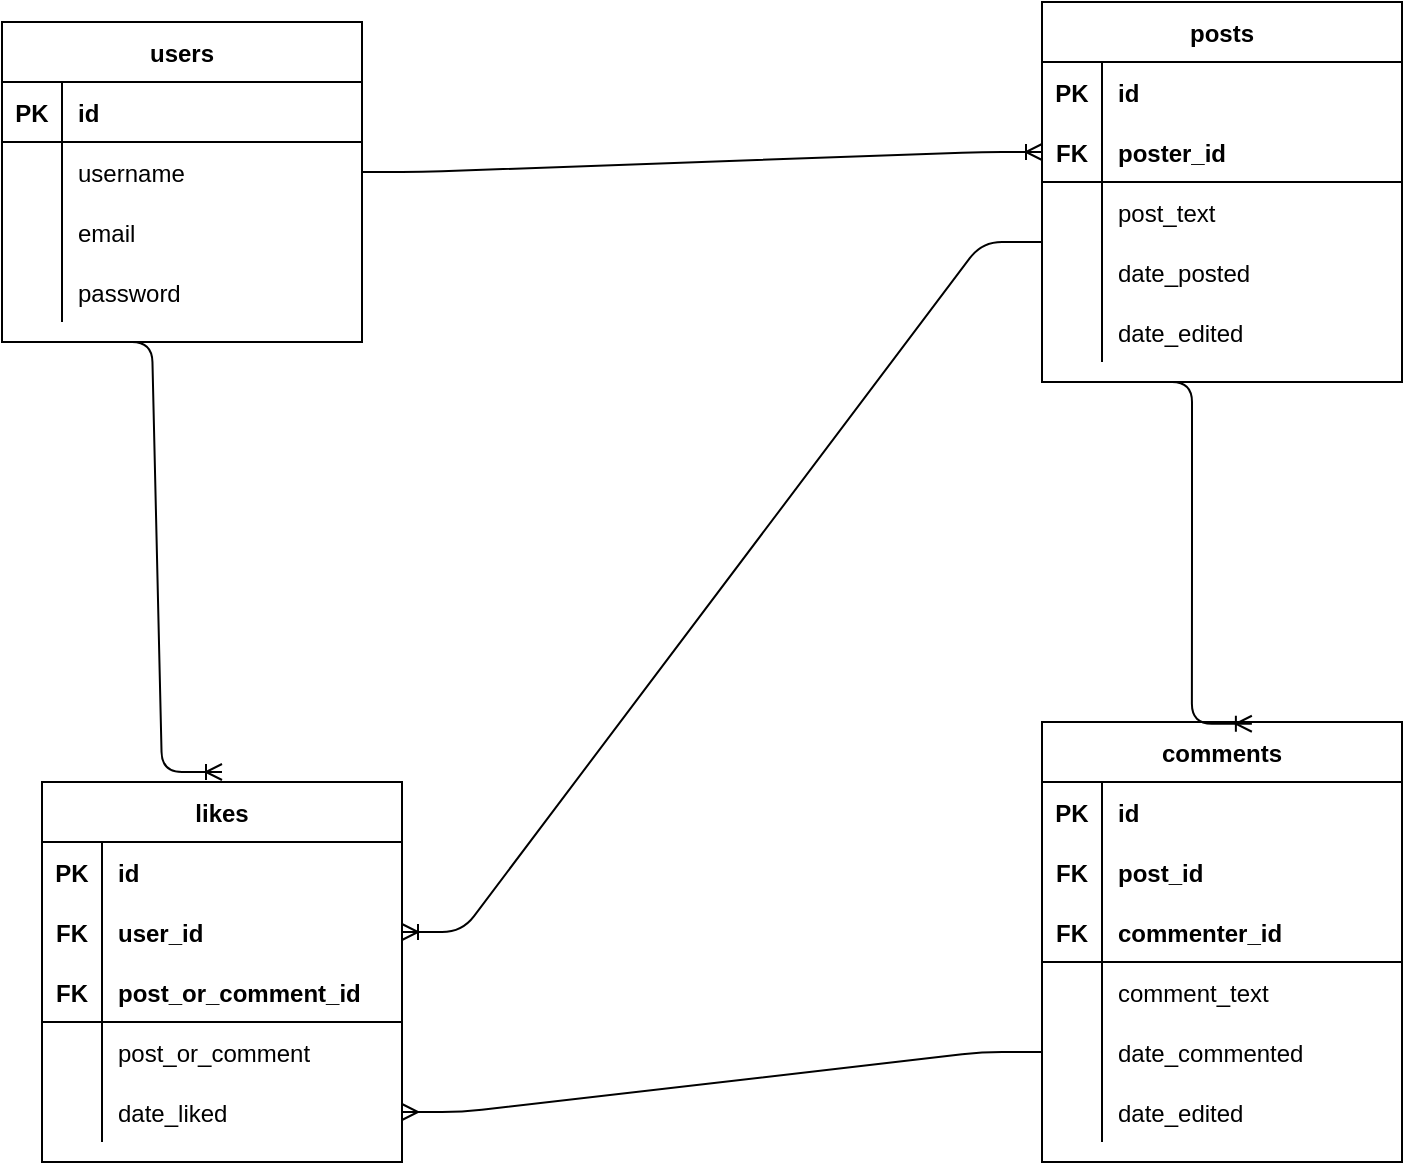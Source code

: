 <mxfile version="14.4.3" type="device"><diagram id="G26E-ykYxwDGsYZYh6n_" name="Page-1"><mxGraphModel dx="1086" dy="813" grid="1" gridSize="10" guides="1" tooltips="1" connect="1" arrows="1" fold="1" page="1" pageScale="1" pageWidth="850" pageHeight="1100" math="0" shadow="0"><root><mxCell id="0"/><mxCell id="1" parent="0"/><mxCell id="mY64443xv1ZQ0x1gWAAR-15" value="users" style="shape=table;startSize=30;container=1;collapsible=1;childLayout=tableLayout;fixedRows=1;rowLines=0;fontStyle=1;align=center;resizeLast=1;" parent="1" vertex="1"><mxGeometry x="70" y="80" width="180" height="160" as="geometry"/></mxCell><mxCell id="mY64443xv1ZQ0x1gWAAR-16" value="" style="shape=partialRectangle;collapsible=0;dropTarget=0;pointerEvents=0;fillColor=none;top=0;left=0;bottom=1;right=0;points=[[0,0.5],[1,0.5]];portConstraint=eastwest;" parent="mY64443xv1ZQ0x1gWAAR-15" vertex="1"><mxGeometry y="30" width="180" height="30" as="geometry"/></mxCell><mxCell id="mY64443xv1ZQ0x1gWAAR-17" value="PK" style="shape=partialRectangle;connectable=0;fillColor=none;top=0;left=0;bottom=0;right=0;fontStyle=1;overflow=hidden;" parent="mY64443xv1ZQ0x1gWAAR-16" vertex="1"><mxGeometry width="30" height="30" as="geometry"/></mxCell><mxCell id="mY64443xv1ZQ0x1gWAAR-18" value="id" style="shape=partialRectangle;connectable=0;fillColor=none;top=0;left=0;bottom=0;right=0;align=left;spacingLeft=6;fontStyle=1;overflow=hidden;" parent="mY64443xv1ZQ0x1gWAAR-16" vertex="1"><mxGeometry x="30" width="150" height="30" as="geometry"/></mxCell><mxCell id="mY64443xv1ZQ0x1gWAAR-19" value="" style="shape=partialRectangle;collapsible=0;dropTarget=0;pointerEvents=0;fillColor=none;top=0;left=0;bottom=0;right=0;points=[[0,0.5],[1,0.5]];portConstraint=eastwest;" parent="mY64443xv1ZQ0x1gWAAR-15" vertex="1"><mxGeometry y="60" width="180" height="30" as="geometry"/></mxCell><mxCell id="mY64443xv1ZQ0x1gWAAR-20" value="" style="shape=partialRectangle;connectable=0;fillColor=none;top=0;left=0;bottom=0;right=0;editable=1;overflow=hidden;" parent="mY64443xv1ZQ0x1gWAAR-19" vertex="1"><mxGeometry width="30" height="30" as="geometry"/></mxCell><mxCell id="mY64443xv1ZQ0x1gWAAR-21" value="username" style="shape=partialRectangle;connectable=0;fillColor=none;top=0;left=0;bottom=0;right=0;align=left;spacingLeft=6;overflow=hidden;" parent="mY64443xv1ZQ0x1gWAAR-19" vertex="1"><mxGeometry x="30" width="150" height="30" as="geometry"/></mxCell><mxCell id="mY64443xv1ZQ0x1gWAAR-22" value="" style="shape=partialRectangle;collapsible=0;dropTarget=0;pointerEvents=0;fillColor=none;top=0;left=0;bottom=0;right=0;points=[[0,0.5],[1,0.5]];portConstraint=eastwest;" parent="mY64443xv1ZQ0x1gWAAR-15" vertex="1"><mxGeometry y="90" width="180" height="30" as="geometry"/></mxCell><mxCell id="mY64443xv1ZQ0x1gWAAR-23" value="" style="shape=partialRectangle;connectable=0;fillColor=none;top=0;left=0;bottom=0;right=0;editable=1;overflow=hidden;" parent="mY64443xv1ZQ0x1gWAAR-22" vertex="1"><mxGeometry width="30" height="30" as="geometry"/></mxCell><mxCell id="mY64443xv1ZQ0x1gWAAR-24" value="email" style="shape=partialRectangle;connectable=0;fillColor=none;top=0;left=0;bottom=0;right=0;align=left;spacingLeft=6;overflow=hidden;" parent="mY64443xv1ZQ0x1gWAAR-22" vertex="1"><mxGeometry x="30" width="150" height="30" as="geometry"/></mxCell><mxCell id="mY64443xv1ZQ0x1gWAAR-25" value="" style="shape=partialRectangle;collapsible=0;dropTarget=0;pointerEvents=0;fillColor=none;top=0;left=0;bottom=0;right=0;points=[[0,0.5],[1,0.5]];portConstraint=eastwest;" parent="mY64443xv1ZQ0x1gWAAR-15" vertex="1"><mxGeometry y="120" width="180" height="30" as="geometry"/></mxCell><mxCell id="mY64443xv1ZQ0x1gWAAR-26" value="" style="shape=partialRectangle;connectable=0;fillColor=none;top=0;left=0;bottom=0;right=0;editable=1;overflow=hidden;" parent="mY64443xv1ZQ0x1gWAAR-25" vertex="1"><mxGeometry width="30" height="30" as="geometry"/></mxCell><mxCell id="mY64443xv1ZQ0x1gWAAR-27" value="password" style="shape=partialRectangle;connectable=0;fillColor=none;top=0;left=0;bottom=0;right=0;align=left;spacingLeft=6;overflow=hidden;" parent="mY64443xv1ZQ0x1gWAAR-25" vertex="1"><mxGeometry x="30" width="150" height="30" as="geometry"/></mxCell><mxCell id="mY64443xv1ZQ0x1gWAAR-61" value="comments" style="shape=table;startSize=30;container=1;collapsible=1;childLayout=tableLayout;fixedRows=1;rowLines=0;fontStyle=1;align=center;resizeLast=1;" parent="1" vertex="1"><mxGeometry x="590" y="430" width="180" height="220" as="geometry"/></mxCell><mxCell id="mY64443xv1ZQ0x1gWAAR-123" value="" style="shape=partialRectangle;collapsible=0;dropTarget=0;pointerEvents=0;fillColor=none;top=0;left=0;bottom=0;right=0;points=[[0,0.5],[1,0.5]];portConstraint=eastwest;align=left;" parent="mY64443xv1ZQ0x1gWAAR-61" vertex="1"><mxGeometry y="30" width="180" height="30" as="geometry"/></mxCell><mxCell id="mY64443xv1ZQ0x1gWAAR-124" value="PK" style="shape=partialRectangle;connectable=0;fillColor=none;top=0;left=0;bottom=0;right=0;fontStyle=1;overflow=hidden;" parent="mY64443xv1ZQ0x1gWAAR-123" vertex="1"><mxGeometry width="30" height="30" as="geometry"/></mxCell><mxCell id="mY64443xv1ZQ0x1gWAAR-125" value="id" style="shape=partialRectangle;connectable=0;fillColor=none;top=0;left=0;bottom=0;right=0;align=left;spacingLeft=6;fontStyle=1;overflow=hidden;" parent="mY64443xv1ZQ0x1gWAAR-123" vertex="1"><mxGeometry x="30" width="150" height="30" as="geometry"/></mxCell><mxCell id="mY64443xv1ZQ0x1gWAAR-164" value="" style="shape=partialRectangle;collapsible=0;dropTarget=0;pointerEvents=0;fillColor=none;top=0;left=0;bottom=0;right=0;points=[[0,0.5],[1,0.5]];portConstraint=eastwest;align=left;" parent="mY64443xv1ZQ0x1gWAAR-61" vertex="1"><mxGeometry y="60" width="180" height="30" as="geometry"/></mxCell><mxCell id="mY64443xv1ZQ0x1gWAAR-165" value="FK" style="shape=partialRectangle;connectable=0;fillColor=none;top=0;left=0;bottom=0;right=0;fontStyle=1;overflow=hidden;" parent="mY64443xv1ZQ0x1gWAAR-164" vertex="1"><mxGeometry width="30" height="30" as="geometry"/></mxCell><mxCell id="mY64443xv1ZQ0x1gWAAR-166" value="post_id" style="shape=partialRectangle;connectable=0;fillColor=none;top=0;left=0;bottom=0;right=0;align=left;spacingLeft=6;fontStyle=1;overflow=hidden;" parent="mY64443xv1ZQ0x1gWAAR-164" vertex="1"><mxGeometry x="30" width="150" height="30" as="geometry"/></mxCell><mxCell id="U20N1T_UnsVIPSxZ78Uk-35" value="" style="shape=partialRectangle;collapsible=0;dropTarget=0;pointerEvents=0;fillColor=none;top=0;left=0;bottom=0;right=0;points=[[0,0.5],[1,0.5]];portConstraint=eastwest;" parent="mY64443xv1ZQ0x1gWAAR-61" vertex="1"><mxGeometry y="90" width="180" height="30" as="geometry"/></mxCell><mxCell id="U20N1T_UnsVIPSxZ78Uk-36" value="FK" style="shape=partialRectangle;connectable=0;fillColor=none;top=0;left=0;bottom=0;right=0;fontStyle=1;overflow=hidden;" parent="U20N1T_UnsVIPSxZ78Uk-35" vertex="1"><mxGeometry width="30" height="30" as="geometry"/></mxCell><mxCell id="U20N1T_UnsVIPSxZ78Uk-37" value="commenter_id" style="shape=partialRectangle;connectable=0;fillColor=none;top=0;left=0;bottom=0;right=0;align=left;spacingLeft=6;fontStyle=1;overflow=hidden;" parent="U20N1T_UnsVIPSxZ78Uk-35" vertex="1"><mxGeometry x="30" width="150" height="30" as="geometry"/></mxCell><mxCell id="mY64443xv1ZQ0x1gWAAR-65" value="" style="shape=partialRectangle;collapsible=0;dropTarget=0;pointerEvents=0;fillColor=none;top=0;left=0;bottom=0;right=0;points=[[0,0.5],[1,0.5]];portConstraint=eastwest;" parent="mY64443xv1ZQ0x1gWAAR-61" vertex="1"><mxGeometry y="120" width="180" height="30" as="geometry"/></mxCell><mxCell id="mY64443xv1ZQ0x1gWAAR-66" value="" style="shape=partialRectangle;connectable=0;fillColor=none;top=0;left=0;bottom=0;right=0;editable=1;overflow=hidden;" parent="mY64443xv1ZQ0x1gWAAR-65" vertex="1"><mxGeometry width="30" height="30" as="geometry"/></mxCell><mxCell id="mY64443xv1ZQ0x1gWAAR-67" value="comment_text" style="shape=partialRectangle;connectable=0;fillColor=none;top=0;left=0;bottom=0;right=0;align=left;spacingLeft=6;overflow=hidden;" parent="mY64443xv1ZQ0x1gWAAR-65" vertex="1"><mxGeometry x="30" width="150" height="30" as="geometry"/></mxCell><mxCell id="mY64443xv1ZQ0x1gWAAR-71" value="" style="shape=partialRectangle;collapsible=0;dropTarget=0;pointerEvents=0;fillColor=none;top=0;left=0;bottom=0;right=0;points=[[0,0.5],[1,0.5]];portConstraint=eastwest;" parent="mY64443xv1ZQ0x1gWAAR-61" vertex="1"><mxGeometry y="150" width="180" height="30" as="geometry"/></mxCell><mxCell id="mY64443xv1ZQ0x1gWAAR-72" value="" style="shape=partialRectangle;connectable=0;fillColor=none;top=0;left=0;bottom=0;right=0;editable=1;overflow=hidden;" parent="mY64443xv1ZQ0x1gWAAR-71" vertex="1"><mxGeometry width="30" height="30" as="geometry"/></mxCell><mxCell id="mY64443xv1ZQ0x1gWAAR-73" value="date_commented" style="shape=partialRectangle;connectable=0;fillColor=none;top=0;left=0;bottom=0;right=0;align=left;spacingLeft=6;overflow=hidden;" parent="mY64443xv1ZQ0x1gWAAR-71" vertex="1"><mxGeometry x="30" width="150" height="30" as="geometry"/></mxCell><mxCell id="mY64443xv1ZQ0x1gWAAR-132" value="" style="shape=partialRectangle;collapsible=0;dropTarget=0;pointerEvents=0;fillColor=none;top=0;left=0;bottom=0;right=0;points=[[0,0.5],[1,0.5]];portConstraint=eastwest;align=left;" parent="mY64443xv1ZQ0x1gWAAR-61" vertex="1"><mxGeometry y="180" width="180" height="30" as="geometry"/></mxCell><mxCell id="mY64443xv1ZQ0x1gWAAR-133" value="" style="shape=partialRectangle;connectable=0;fillColor=none;top=0;left=0;bottom=0;right=0;editable=1;overflow=hidden;" parent="mY64443xv1ZQ0x1gWAAR-132" vertex="1"><mxGeometry width="30" height="30" as="geometry"/></mxCell><mxCell id="mY64443xv1ZQ0x1gWAAR-134" value="date_edited" style="shape=partialRectangle;connectable=0;fillColor=none;top=0;left=0;bottom=0;right=0;align=left;spacingLeft=6;overflow=hidden;" parent="mY64443xv1ZQ0x1gWAAR-132" vertex="1"><mxGeometry x="30" width="150" height="30" as="geometry"/></mxCell><mxCell id="mY64443xv1ZQ0x1gWAAR-135" value="" style="edgeStyle=entityRelationEdgeStyle;fontSize=12;html=1;endArrow=ERoneToMany;exitX=1;exitY=0.5;exitDx=0;exitDy=0;entryX=0;entryY=0.5;entryDx=0;entryDy=0;" parent="1" source="mY64443xv1ZQ0x1gWAAR-19" target="U20N1T_UnsVIPSxZ78Uk-32" edge="1"><mxGeometry width="100" height="100" relative="1" as="geometry"><mxPoint x="221" y="119" as="sourcePoint"/><mxPoint x="361.421" y="155" as="targetPoint"/></mxGeometry></mxCell><mxCell id="mY64443xv1ZQ0x1gWAAR-136" value="posts" style="shape=table;startSize=30;container=1;collapsible=1;childLayout=tableLayout;fixedRows=1;rowLines=0;fontStyle=1;align=center;resizeLast=1;" parent="1" vertex="1"><mxGeometry x="590" y="70" width="180" height="190" as="geometry"/></mxCell><mxCell id="mY64443xv1ZQ0x1gWAAR-137" value="" style="shape=partialRectangle;collapsible=0;dropTarget=0;pointerEvents=0;fillColor=none;top=0;left=0;bottom=0;right=0;points=[[0,0.5],[1,0.5]];portConstraint=eastwest;align=left;" parent="mY64443xv1ZQ0x1gWAAR-136" vertex="1"><mxGeometry y="30" width="180" height="30" as="geometry"/></mxCell><mxCell id="mY64443xv1ZQ0x1gWAAR-138" value="PK" style="shape=partialRectangle;connectable=0;fillColor=none;top=0;left=0;bottom=0;right=0;fontStyle=1;overflow=hidden;" parent="mY64443xv1ZQ0x1gWAAR-137" vertex="1"><mxGeometry width="30" height="30" as="geometry"/></mxCell><mxCell id="mY64443xv1ZQ0x1gWAAR-139" value="id" style="shape=partialRectangle;connectable=0;fillColor=none;top=0;left=0;bottom=0;right=0;align=left;spacingLeft=6;fontStyle=1;overflow=hidden;" parent="mY64443xv1ZQ0x1gWAAR-137" vertex="1"><mxGeometry x="30" width="150" height="30" as="geometry"/></mxCell><mxCell id="U20N1T_UnsVIPSxZ78Uk-32" value="" style="shape=partialRectangle;collapsible=0;dropTarget=0;pointerEvents=0;fillColor=none;top=0;left=0;bottom=0;right=0;points=[[0,0.5],[1,0.5]];portConstraint=eastwest;" parent="mY64443xv1ZQ0x1gWAAR-136" vertex="1"><mxGeometry y="60" width="180" height="30" as="geometry"/></mxCell><mxCell id="U20N1T_UnsVIPSxZ78Uk-33" value="FK" style="shape=partialRectangle;connectable=0;fillColor=none;top=0;left=0;bottom=0;right=0;fontStyle=1;overflow=hidden;" parent="U20N1T_UnsVIPSxZ78Uk-32" vertex="1"><mxGeometry width="30" height="30" as="geometry"/></mxCell><mxCell id="U20N1T_UnsVIPSxZ78Uk-34" value="poster_id" style="shape=partialRectangle;connectable=0;fillColor=none;top=0;left=0;bottom=0;right=0;align=left;spacingLeft=6;fontStyle=1;overflow=hidden;" parent="U20N1T_UnsVIPSxZ78Uk-32" vertex="1"><mxGeometry x="30" width="150" height="30" as="geometry"/></mxCell><mxCell id="mY64443xv1ZQ0x1gWAAR-143" value="" style="shape=partialRectangle;collapsible=0;dropTarget=0;pointerEvents=0;fillColor=none;top=0;left=0;bottom=0;right=0;points=[[0,0.5],[1,0.5]];portConstraint=eastwest;" parent="mY64443xv1ZQ0x1gWAAR-136" vertex="1"><mxGeometry y="90" width="180" height="30" as="geometry"/></mxCell><mxCell id="mY64443xv1ZQ0x1gWAAR-144" value="" style="shape=partialRectangle;connectable=0;fillColor=none;top=0;left=0;bottom=0;right=0;editable=1;overflow=hidden;" parent="mY64443xv1ZQ0x1gWAAR-143" vertex="1"><mxGeometry width="30" height="30" as="geometry"/></mxCell><mxCell id="mY64443xv1ZQ0x1gWAAR-145" value="post_text" style="shape=partialRectangle;connectable=0;fillColor=none;top=0;left=0;bottom=0;right=0;align=left;spacingLeft=6;overflow=hidden;" parent="mY64443xv1ZQ0x1gWAAR-143" vertex="1"><mxGeometry x="30" width="150" height="30" as="geometry"/></mxCell><mxCell id="mY64443xv1ZQ0x1gWAAR-149" value="" style="shape=partialRectangle;collapsible=0;dropTarget=0;pointerEvents=0;fillColor=none;top=0;left=0;bottom=0;right=0;points=[[0,0.5],[1,0.5]];portConstraint=eastwest;" parent="mY64443xv1ZQ0x1gWAAR-136" vertex="1"><mxGeometry y="120" width="180" height="30" as="geometry"/></mxCell><mxCell id="mY64443xv1ZQ0x1gWAAR-150" value="" style="shape=partialRectangle;connectable=0;fillColor=none;top=0;left=0;bottom=0;right=0;editable=1;overflow=hidden;" parent="mY64443xv1ZQ0x1gWAAR-149" vertex="1"><mxGeometry width="30" height="30" as="geometry"/></mxCell><mxCell id="mY64443xv1ZQ0x1gWAAR-151" value="date_posted" style="shape=partialRectangle;connectable=0;fillColor=none;top=0;left=0;bottom=0;right=0;align=left;spacingLeft=6;overflow=hidden;" parent="mY64443xv1ZQ0x1gWAAR-149" vertex="1"><mxGeometry x="30" width="150" height="30" as="geometry"/></mxCell><mxCell id="mY64443xv1ZQ0x1gWAAR-152" value="" style="shape=partialRectangle;collapsible=0;dropTarget=0;pointerEvents=0;fillColor=none;top=0;left=0;bottom=0;right=0;points=[[0,0.5],[1,0.5]];portConstraint=eastwest;align=left;" parent="mY64443xv1ZQ0x1gWAAR-136" vertex="1"><mxGeometry y="150" width="180" height="30" as="geometry"/></mxCell><mxCell id="mY64443xv1ZQ0x1gWAAR-153" value="" style="shape=partialRectangle;connectable=0;fillColor=none;top=0;left=0;bottom=0;right=0;editable=1;overflow=hidden;" parent="mY64443xv1ZQ0x1gWAAR-152" vertex="1"><mxGeometry width="30" height="30" as="geometry"/></mxCell><mxCell id="mY64443xv1ZQ0x1gWAAR-154" value="date_edited" style="shape=partialRectangle;connectable=0;fillColor=none;top=0;left=0;bottom=0;right=0;align=left;spacingLeft=6;overflow=hidden;" parent="mY64443xv1ZQ0x1gWAAR-152" vertex="1"><mxGeometry x="30" width="150" height="30" as="geometry"/></mxCell><mxCell id="mY64443xv1ZQ0x1gWAAR-168" value="" style="edgeStyle=entityRelationEdgeStyle;fontSize=12;html=1;endArrow=ERoneToMany;exitX=0.25;exitY=1;exitDx=0;exitDy=0;entryX=0.583;entryY=0.004;entryDx=0;entryDy=0;entryPerimeter=0;" parent="1" source="mY64443xv1ZQ0x1gWAAR-136" target="mY64443xv1ZQ0x1gWAAR-61" edge="1"><mxGeometry width="100" height="100" relative="1" as="geometry"><mxPoint x="220" y="270" as="sourcePoint"/><mxPoint x="320" y="170" as="targetPoint"/></mxGeometry></mxCell><mxCell id="mY64443xv1ZQ0x1gWAAR-177" value="" style="edgeStyle=entityRelationEdgeStyle;fontSize=12;html=1;endArrow=ERoneToMany;entryX=0.5;entryY=0;entryDx=0;entryDy=0;exitX=0.25;exitY=1;exitDx=0;exitDy=0;" parent="1" source="mY64443xv1ZQ0x1gWAAR-15" edge="1"><mxGeometry width="100" height="100" relative="1" as="geometry"><mxPoint x="100" y="235" as="sourcePoint"/><mxPoint x="180" y="455" as="targetPoint"/></mxGeometry></mxCell><mxCell id="U20N1T_UnsVIPSxZ78Uk-1" value="likes" style="shape=table;startSize=30;container=1;collapsible=1;childLayout=tableLayout;fixedRows=1;rowLines=0;fontStyle=1;align=center;resizeLast=1;" parent="1" vertex="1"><mxGeometry x="90" y="460" width="180" height="190" as="geometry"/></mxCell><mxCell id="U20N1T_UnsVIPSxZ78Uk-20" value="" style="shape=partialRectangle;collapsible=0;dropTarget=0;pointerEvents=0;fillColor=none;top=0;left=0;bottom=0;right=0;points=[[0,0.5],[1,0.5]];portConstraint=eastwest;" parent="U20N1T_UnsVIPSxZ78Uk-1" vertex="1"><mxGeometry y="30" width="180" height="30" as="geometry"/></mxCell><mxCell id="U20N1T_UnsVIPSxZ78Uk-21" value="PK" style="shape=partialRectangle;connectable=0;fillColor=none;top=0;left=0;bottom=0;right=0;fontStyle=1;overflow=hidden;" parent="U20N1T_UnsVIPSxZ78Uk-20" vertex="1"><mxGeometry width="30" height="30" as="geometry"/></mxCell><mxCell id="U20N1T_UnsVIPSxZ78Uk-22" value="id" style="shape=partialRectangle;connectable=0;fillColor=none;top=0;left=0;bottom=0;right=0;align=left;spacingLeft=6;fontStyle=1;overflow=hidden;" parent="U20N1T_UnsVIPSxZ78Uk-20" vertex="1"><mxGeometry x="30" width="150" height="30" as="geometry"/></mxCell><mxCell id="U20N1T_UnsVIPSxZ78Uk-23" value="" style="shape=partialRectangle;collapsible=0;dropTarget=0;pointerEvents=0;fillColor=none;top=0;left=0;bottom=0;right=0;points=[[0,0.5],[1,0.5]];portConstraint=eastwest;" parent="U20N1T_UnsVIPSxZ78Uk-1" vertex="1"><mxGeometry y="60" width="180" height="30" as="geometry"/></mxCell><mxCell id="U20N1T_UnsVIPSxZ78Uk-24" value="FK" style="shape=partialRectangle;connectable=0;fillColor=none;top=0;left=0;bottom=0;right=0;fontStyle=1;overflow=hidden;" parent="U20N1T_UnsVIPSxZ78Uk-23" vertex="1"><mxGeometry width="30" height="30" as="geometry"/></mxCell><mxCell id="U20N1T_UnsVIPSxZ78Uk-25" value="user_id" style="shape=partialRectangle;connectable=0;fillColor=none;top=0;left=0;bottom=0;right=0;align=left;spacingLeft=6;fontStyle=1;overflow=hidden;" parent="U20N1T_UnsVIPSxZ78Uk-23" vertex="1"><mxGeometry x="30" width="150" height="30" as="geometry"/></mxCell><mxCell id="U20N1T_UnsVIPSxZ78Uk-2" value="" style="shape=partialRectangle;collapsible=0;dropTarget=0;pointerEvents=0;fillColor=none;top=0;left=0;bottom=1;right=0;points=[[0,0.5],[1,0.5]];portConstraint=eastwest;" parent="U20N1T_UnsVIPSxZ78Uk-1" vertex="1"><mxGeometry y="90" width="180" height="30" as="geometry"/></mxCell><mxCell id="U20N1T_UnsVIPSxZ78Uk-3" value="FK" style="shape=partialRectangle;connectable=0;fillColor=none;top=0;left=0;bottom=0;right=0;fontStyle=1;overflow=hidden;" parent="U20N1T_UnsVIPSxZ78Uk-2" vertex="1"><mxGeometry width="30" height="30" as="geometry"/></mxCell><mxCell id="U20N1T_UnsVIPSxZ78Uk-4" value="post_or_comment_id" style="shape=partialRectangle;connectable=0;fillColor=none;top=0;left=0;bottom=0;right=0;align=left;spacingLeft=6;fontStyle=1;overflow=hidden;" parent="U20N1T_UnsVIPSxZ78Uk-2" vertex="1"><mxGeometry x="30" width="150" height="30" as="geometry"/></mxCell><mxCell id="U20N1T_UnsVIPSxZ78Uk-5" value="" style="shape=partialRectangle;collapsible=0;dropTarget=0;pointerEvents=0;fillColor=none;top=0;left=0;bottom=0;right=0;points=[[0,0.5],[1,0.5]];portConstraint=eastwest;" parent="U20N1T_UnsVIPSxZ78Uk-1" vertex="1"><mxGeometry y="120" width="180" height="30" as="geometry"/></mxCell><mxCell id="U20N1T_UnsVIPSxZ78Uk-6" value="" style="shape=partialRectangle;connectable=0;fillColor=none;top=0;left=0;bottom=0;right=0;editable=1;overflow=hidden;" parent="U20N1T_UnsVIPSxZ78Uk-5" vertex="1"><mxGeometry width="30" height="30" as="geometry"/></mxCell><mxCell id="U20N1T_UnsVIPSxZ78Uk-7" value="post_or_comment" style="shape=partialRectangle;connectable=0;fillColor=none;top=0;left=0;bottom=0;right=0;align=left;spacingLeft=6;overflow=hidden;" parent="U20N1T_UnsVIPSxZ78Uk-5" vertex="1"><mxGeometry x="30" width="150" height="30" as="geometry"/></mxCell><mxCell id="U20N1T_UnsVIPSxZ78Uk-8" value="" style="shape=partialRectangle;collapsible=0;dropTarget=0;pointerEvents=0;fillColor=none;top=0;left=0;bottom=0;right=0;points=[[0,0.5],[1,0.5]];portConstraint=eastwest;" parent="U20N1T_UnsVIPSxZ78Uk-1" vertex="1"><mxGeometry y="150" width="180" height="30" as="geometry"/></mxCell><mxCell id="U20N1T_UnsVIPSxZ78Uk-9" value="" style="shape=partialRectangle;connectable=0;fillColor=none;top=0;left=0;bottom=0;right=0;editable=1;overflow=hidden;" parent="U20N1T_UnsVIPSxZ78Uk-8" vertex="1"><mxGeometry width="30" height="30" as="geometry"/></mxCell><mxCell id="U20N1T_UnsVIPSxZ78Uk-10" value="date_liked" style="shape=partialRectangle;connectable=0;fillColor=none;top=0;left=0;bottom=0;right=0;align=left;spacingLeft=6;overflow=hidden;" parent="U20N1T_UnsVIPSxZ78Uk-8" vertex="1"><mxGeometry x="30" width="150" height="30" as="geometry"/></mxCell><mxCell id="U20N1T_UnsVIPSxZ78Uk-28" value="" style="edgeStyle=entityRelationEdgeStyle;fontSize=12;html=1;endArrow=ERoneToMany;entryX=1;entryY=0.5;entryDx=0;entryDy=0;exitX=0;exitY=1;exitDx=0;exitDy=0;exitPerimeter=0;" parent="1" source="mY64443xv1ZQ0x1gWAAR-143" target="U20N1T_UnsVIPSxZ78Uk-23" edge="1"><mxGeometry width="100" height="100" relative="1" as="geometry"><mxPoint x="460" y="210" as="sourcePoint"/><mxPoint x="430" y="550" as="targetPoint"/></mxGeometry></mxCell><mxCell id="U20N1T_UnsVIPSxZ78Uk-31" value="" style="edgeStyle=entityRelationEdgeStyle;fontSize=12;html=1;endArrow=ERmany;entryX=1;entryY=0.5;entryDx=0;entryDy=0;exitX=0;exitY=0.5;exitDx=0;exitDy=0;" parent="1" source="mY64443xv1ZQ0x1gWAAR-71" target="U20N1T_UnsVIPSxZ78Uk-8" edge="1"><mxGeometry width="100" height="100" relative="1" as="geometry"><mxPoint x="460" y="540" as="sourcePoint"/><mxPoint x="490" y="630" as="targetPoint"/></mxGeometry></mxCell><mxCell id="VROkmDN4hzdukSmRftwI-5" value="" style="line;strokeWidth=1;rotatable=0;dashed=0;labelPosition=right;align=left;verticalAlign=middle;spacingTop=0;spacingLeft=6;points=[];portConstraint=eastwest;" vertex="1" parent="1"><mxGeometry x="590" y="545" width="180" height="10" as="geometry"/></mxCell><mxCell id="VROkmDN4hzdukSmRftwI-6" value="" style="line;strokeWidth=1;rotatable=0;dashed=0;labelPosition=right;align=left;verticalAlign=middle;spacingTop=0;spacingLeft=6;points=[];portConstraint=eastwest;" vertex="1" parent="1"><mxGeometry x="590" y="155" width="180" height="10" as="geometry"/></mxCell></root></mxGraphModel></diagram></mxfile>